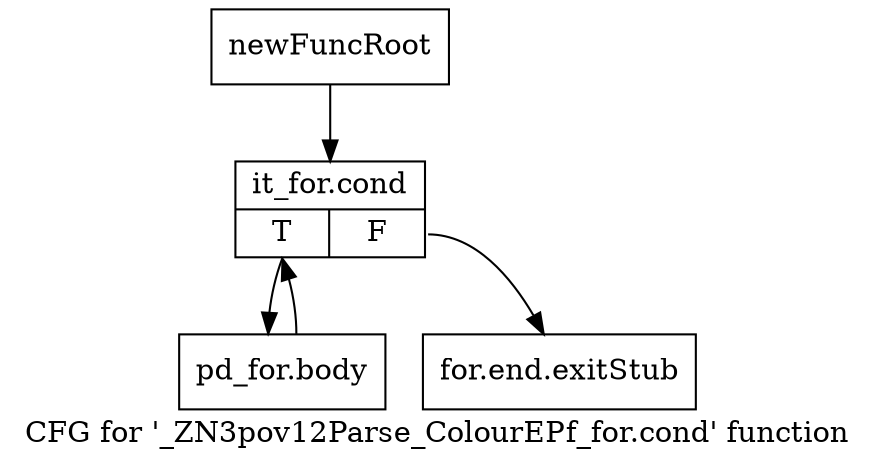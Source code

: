 digraph "CFG for '_ZN3pov12Parse_ColourEPf_for.cond' function" {
	label="CFG for '_ZN3pov12Parse_ColourEPf_for.cond' function";

	Node0x23aa2d0 [shape=record,label="{newFuncRoot}"];
	Node0x23aa2d0 -> Node0x23aa370;
	Node0x23aa320 [shape=record,label="{for.end.exitStub}"];
	Node0x23aa370 [shape=record,label="{it_for.cond|{<s0>T|<s1>F}}"];
	Node0x23aa370:s0 -> Node0x23aa3c0;
	Node0x23aa370:s1 -> Node0x23aa320;
	Node0x23aa3c0 [shape=record,label="{pd_for.body}"];
	Node0x23aa3c0 -> Node0x23aa370;
}
